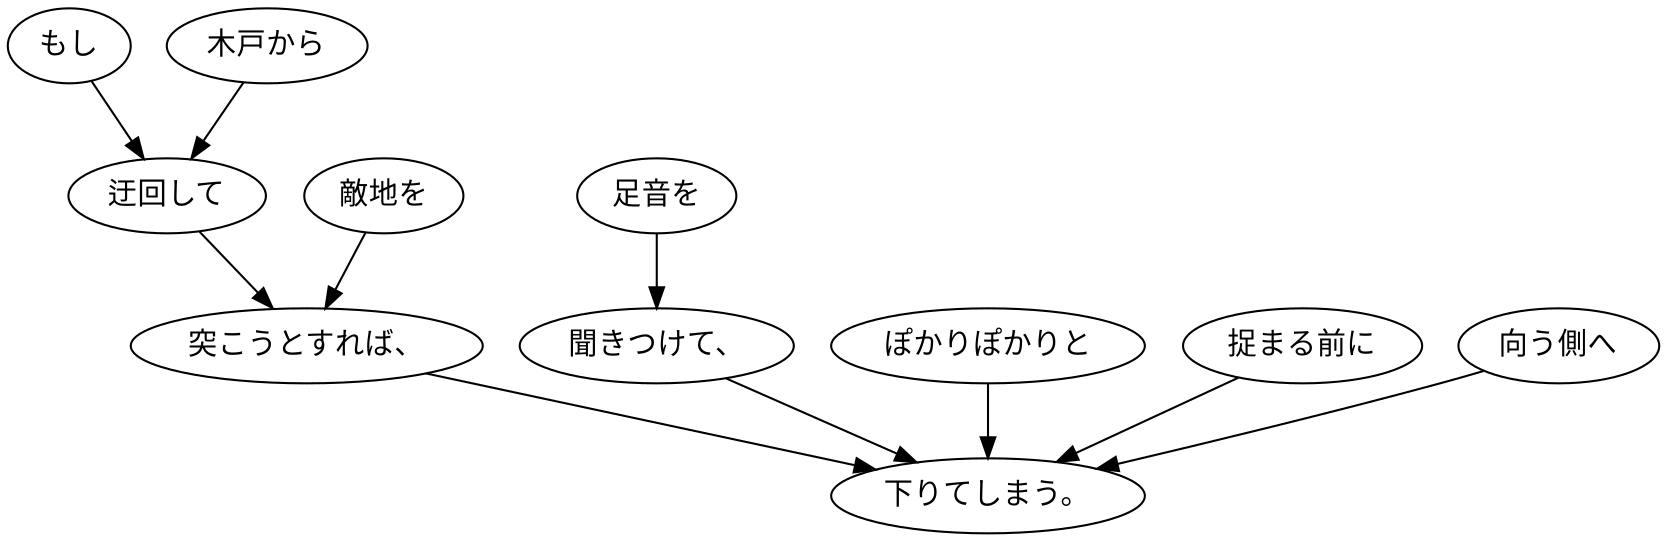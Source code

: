 digraph graph4824 {
	node0 [label="もし"];
	node1 [label="木戸から"];
	node2 [label="迂回して"];
	node3 [label="敵地を"];
	node4 [label="突こうとすれば、"];
	node5 [label="足音を"];
	node6 [label="聞きつけて、"];
	node7 [label="ぽかりぽかりと"];
	node8 [label="捉まる前に"];
	node9 [label="向う側へ"];
	node10 [label="下りてしまう。"];
	node0 -> node2;
	node1 -> node2;
	node2 -> node4;
	node3 -> node4;
	node4 -> node10;
	node5 -> node6;
	node6 -> node10;
	node7 -> node10;
	node8 -> node10;
	node9 -> node10;
}
